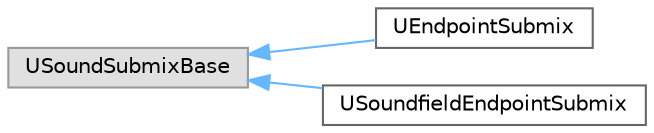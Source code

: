 digraph "Graphical Class Hierarchy"
{
 // INTERACTIVE_SVG=YES
 // LATEX_PDF_SIZE
  bgcolor="transparent";
  edge [fontname=Helvetica,fontsize=10,labelfontname=Helvetica,labelfontsize=10];
  node [fontname=Helvetica,fontsize=10,shape=box,height=0.2,width=0.4];
  rankdir="LR";
  Node0 [id="Node000000",label="USoundSubmixBase",height=0.2,width=0.4,color="grey60", fillcolor="#E0E0E0", style="filled",tooltip=" "];
  Node0 -> Node1 [id="edge9850_Node000000_Node000001",dir="back",color="steelblue1",style="solid",tooltip=" "];
  Node1 [id="Node000001",label="UEndpointSubmix",height=0.2,width=0.4,color="grey40", fillcolor="white", style="filled",URL="$d9/d84/classUEndpointSubmix.html",tooltip=" "];
  Node0 -> Node2 [id="edge9851_Node000000_Node000002",dir="back",color="steelblue1",style="solid",tooltip=" "];
  Node2 [id="Node000002",label="USoundfieldEndpointSubmix",height=0.2,width=0.4,color="grey40", fillcolor="white", style="filled",URL="$da/dc2/classUSoundfieldEndpointSubmix.html",tooltip=" "];
}
